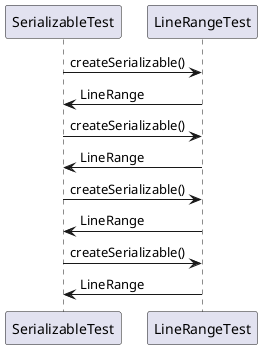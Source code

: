 @startuml

SerializableTest -> LineRangeTest: createSerializable()
LineRangeTest -> SerializableTest: LineRange

SerializableTest -> LineRangeTest: createSerializable()
LineRangeTest -> SerializableTest: LineRange

SerializableTest -> LineRangeTest: createSerializable()
LineRangeTest -> SerializableTest: LineRange

SerializableTest -> LineRangeTest: createSerializable()
LineRangeTest -> SerializableTest: LineRange

@enduml